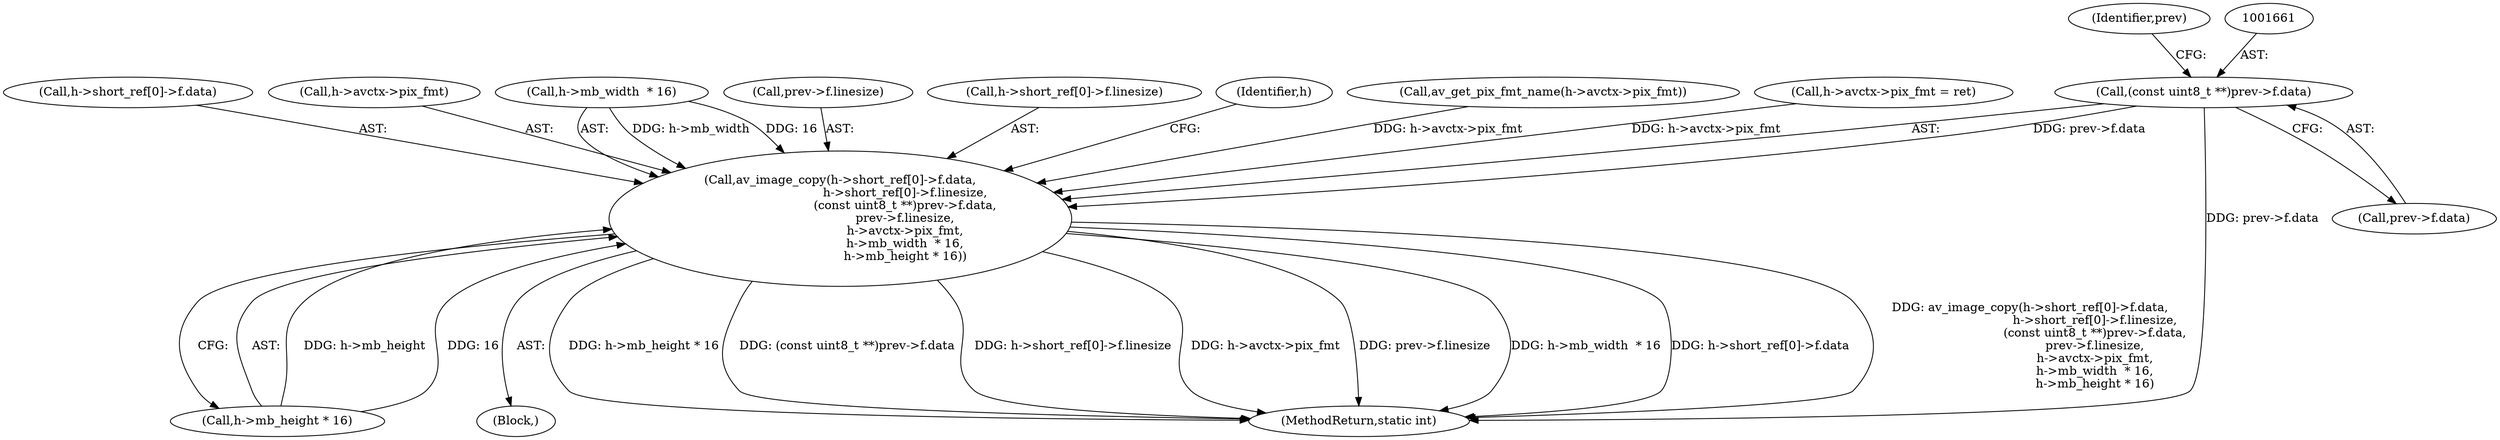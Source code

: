 digraph "0_FFmpeg_29ffeef5e73b8f41ff3a3f2242d356759c66f91f@pointer" {
"1001660" [label="(Call,(const uint8_t **)prev->f.data)"];
"1001641" [label="(Call,av_image_copy(h->short_ref[0]->f.data,\n                                  h->short_ref[0]->f.linesize,\n                                  (const uint8_t **)prev->f.data,\n                                  prev->f.linesize,\n                                  h->avctx->pix_fmt,\n                                  h->mb_width  * 16,\n                                  h->mb_height * 16))"];
"1001642" [label="(Call,h->short_ref[0]->f.data)"];
"1001669" [label="(Identifier,prev)"];
"1001672" [label="(Call,h->avctx->pix_fmt)"];
"1001677" [label="(Call,h->mb_width  * 16)"];
"1001682" [label="(Call,h->mb_height * 16)"];
"1001662" [label="(Call,prev->f.data)"];
"1001667" [label="(Call,prev->f.linesize)"];
"1001640" [label="(Block,)"];
"1001641" [label="(Call,av_image_copy(h->short_ref[0]->f.data,\n                                  h->short_ref[0]->f.linesize,\n                                  (const uint8_t **)prev->f.data,\n                                  prev->f.linesize,\n                                  h->avctx->pix_fmt,\n                                  h->mb_width  * 16,\n                                  h->mb_height * 16))"];
"1001651" [label="(Call,h->short_ref[0]->f.linesize)"];
"1001691" [label="(Identifier,h)"];
"1003435" [label="(MethodReturn,static int)"];
"1000899" [label="(Call,av_get_pix_fmt_name(h->avctx->pix_fmt))"];
"1000951" [label="(Call,h->avctx->pix_fmt = ret)"];
"1001660" [label="(Call,(const uint8_t **)prev->f.data)"];
"1001660" -> "1001641"  [label="AST: "];
"1001660" -> "1001662"  [label="CFG: "];
"1001661" -> "1001660"  [label="AST: "];
"1001662" -> "1001660"  [label="AST: "];
"1001669" -> "1001660"  [label="CFG: "];
"1001660" -> "1003435"  [label="DDG: prev->f.data"];
"1001660" -> "1001641"  [label="DDG: prev->f.data"];
"1001641" -> "1001640"  [label="AST: "];
"1001641" -> "1001682"  [label="CFG: "];
"1001642" -> "1001641"  [label="AST: "];
"1001651" -> "1001641"  [label="AST: "];
"1001667" -> "1001641"  [label="AST: "];
"1001672" -> "1001641"  [label="AST: "];
"1001677" -> "1001641"  [label="AST: "];
"1001682" -> "1001641"  [label="AST: "];
"1001691" -> "1001641"  [label="CFG: "];
"1001641" -> "1003435"  [label="DDG: h->mb_height * 16"];
"1001641" -> "1003435"  [label="DDG: (const uint8_t **)prev->f.data"];
"1001641" -> "1003435"  [label="DDG: h->short_ref[0]->f.linesize"];
"1001641" -> "1003435"  [label="DDG: h->avctx->pix_fmt"];
"1001641" -> "1003435"  [label="DDG: prev->f.linesize"];
"1001641" -> "1003435"  [label="DDG: h->mb_width  * 16"];
"1001641" -> "1003435"  [label="DDG: h->short_ref[0]->f.data"];
"1001641" -> "1003435"  [label="DDG: av_image_copy(h->short_ref[0]->f.data,\n                                  h->short_ref[0]->f.linesize,\n                                  (const uint8_t **)prev->f.data,\n                                  prev->f.linesize,\n                                  h->avctx->pix_fmt,\n                                  h->mb_width  * 16,\n                                  h->mb_height * 16)"];
"1000951" -> "1001641"  [label="DDG: h->avctx->pix_fmt"];
"1000899" -> "1001641"  [label="DDG: h->avctx->pix_fmt"];
"1001677" -> "1001641"  [label="DDG: h->mb_width"];
"1001677" -> "1001641"  [label="DDG: 16"];
"1001682" -> "1001641"  [label="DDG: h->mb_height"];
"1001682" -> "1001641"  [label="DDG: 16"];
}
